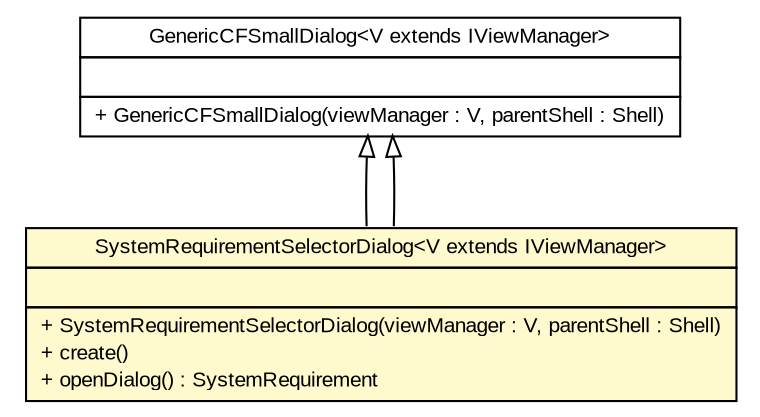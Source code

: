 #!/usr/local/bin/dot
#
# Class diagram 
# Generated by UMLGraph version R5_6-24-gf6e263 (http://www.umlgraph.org/)
#

digraph G {
	edge [fontname="arial",fontsize=10,labelfontname="arial",labelfontsize=10];
	node [fontname="arial",fontsize=10,shape=plaintext];
	nodesep=0.25;
	ranksep=0.5;
	// gov.sandia.cf.parts.dialogs.GenericCFSmallDialog<V extends gov.sandia.cf.parts.ui.IViewManager>
	c396898 [label=<<table title="gov.sandia.cf.parts.dialogs.GenericCFSmallDialog" border="0" cellborder="1" cellspacing="0" cellpadding="2" port="p" href="../../dialogs/GenericCFSmallDialog.html">
		<tr><td><table border="0" cellspacing="0" cellpadding="1">
<tr><td align="center" balign="center"> GenericCFSmallDialog&lt;V extends IViewManager&gt; </td></tr>
		</table></td></tr>
		<tr><td><table border="0" cellspacing="0" cellpadding="1">
<tr><td align="left" balign="left">  </td></tr>
		</table></td></tr>
		<tr><td><table border="0" cellspacing="0" cellpadding="1">
<tr><td align="left" balign="left"> + GenericCFSmallDialog(viewManager : V, parentShell : Shell) </td></tr>
		</table></td></tr>
		</table>>, URL="../../dialogs/GenericCFSmallDialog.html", fontname="arial", fontcolor="black", fontsize=10.0];
	// gov.sandia.cf.parts.ui.requirement.SystemRequirementSelectorDialog<V extends gov.sandia.cf.parts.ui.IViewManager>
	c397042 [label=<<table title="gov.sandia.cf.parts.ui.requirement.SystemRequirementSelectorDialog" border="0" cellborder="1" cellspacing="0" cellpadding="2" port="p" bgcolor="lemonChiffon" href="./SystemRequirementSelectorDialog.html">
		<tr><td><table border="0" cellspacing="0" cellpadding="1">
<tr><td align="center" balign="center"> SystemRequirementSelectorDialog&lt;V extends IViewManager&gt; </td></tr>
		</table></td></tr>
		<tr><td><table border="0" cellspacing="0" cellpadding="1">
<tr><td align="left" balign="left">  </td></tr>
		</table></td></tr>
		<tr><td><table border="0" cellspacing="0" cellpadding="1">
<tr><td align="left" balign="left"> + SystemRequirementSelectorDialog(viewManager : V, parentShell : Shell) </td></tr>
<tr><td align="left" balign="left"> + create() </td></tr>
<tr><td align="left" balign="left"> + openDialog() : SystemRequirement </td></tr>
		</table></td></tr>
		</table>>, URL="./SystemRequirementSelectorDialog.html", fontname="arial", fontcolor="black", fontsize=10.0];
	//gov.sandia.cf.parts.ui.requirement.SystemRequirementSelectorDialog<V extends gov.sandia.cf.parts.ui.IViewManager> extends gov.sandia.cf.parts.dialogs.GenericCFSmallDialog<V>
	c396898:p -> c397042:p [dir=back,arrowtail=empty];
	//gov.sandia.cf.parts.ui.requirement.SystemRequirementSelectorDialog<V extends gov.sandia.cf.parts.ui.IViewManager> extends gov.sandia.cf.parts.dialogs.GenericCFSmallDialog<V>
	c396898:p -> c397042:p [dir=back,arrowtail=empty];
}

